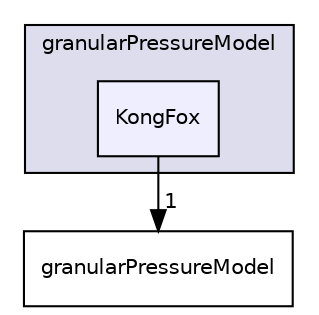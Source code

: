 digraph "KongFox" {
  bgcolor=transparent;
  compound=true
  node [ fontsize="10", fontname="Helvetica"];
  edge [ labelfontsize="10", labelfontname="Helvetica"];
  subgraph clusterdir_8d6de2f9512d11840e8f7dc92e82c717 {
    graph [ bgcolor="#ddddee", pencolor="black", label="granularPressureModel" fontname="Helvetica", fontsize="10", URL="dir_8d6de2f9512d11840e8f7dc92e82c717.html"]
  dir_2d141015c535f6ebfceb8469419629d8 [shape=box, label="KongFox", style="filled", fillcolor="#eeeeff", pencolor="black", URL="dir_2d141015c535f6ebfceb8469419629d8.html"];
  }
  dir_2f160d274de55d2d26cb9ed8a1417028 [shape=box label="granularPressureModel" URL="dir_2f160d274de55d2d26cb9ed8a1417028.html"];
  dir_2d141015c535f6ebfceb8469419629d8->dir_2f160d274de55d2d26cb9ed8a1417028 [headlabel="1", labeldistance=1.5 headhref="dir_000203_000178.html"];
}

